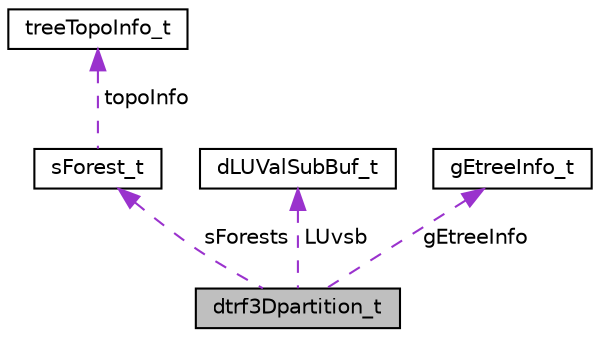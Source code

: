 digraph "dtrf3Dpartition_t"
{
 // LATEX_PDF_SIZE
  edge [fontname="Helvetica",fontsize="10",labelfontname="Helvetica",labelfontsize="10"];
  node [fontname="Helvetica",fontsize="10",shape=record];
  Node1 [label="dtrf3Dpartition_t",height=0.2,width=0.4,color="black", fillcolor="grey75", style="filled", fontcolor="black",tooltip=" "];
  Node2 -> Node1 [dir="back",color="darkorchid3",fontsize="10",style="dashed",label=" sForests" ,fontname="Helvetica"];
  Node2 [label="sForest_t",height=0.2,width=0.4,color="black", fillcolor="white", style="filled",URL="$structsForest__t.html",tooltip=" "];
  Node3 -> Node2 [dir="back",color="darkorchid3",fontsize="10",style="dashed",label=" topoInfo" ,fontname="Helvetica"];
  Node3 [label="treeTopoInfo_t",height=0.2,width=0.4,color="black", fillcolor="white", style="filled",URL="$structtreeTopoInfo__t.html",tooltip=" "];
  Node4 -> Node1 [dir="back",color="darkorchid3",fontsize="10",style="dashed",label=" LUvsb" ,fontname="Helvetica"];
  Node4 [label="dLUValSubBuf_t",height=0.2,width=0.4,color="black", fillcolor="white", style="filled",URL="$structdLUValSubBuf__t.html",tooltip=" "];
  Node5 -> Node1 [dir="back",color="darkorchid3",fontsize="10",style="dashed",label=" gEtreeInfo" ,fontname="Helvetica"];
  Node5 [label="gEtreeInfo_t",height=0.2,width=0.4,color="black", fillcolor="white", style="filled",URL="$structgEtreeInfo__t.html",tooltip=" "];
}
